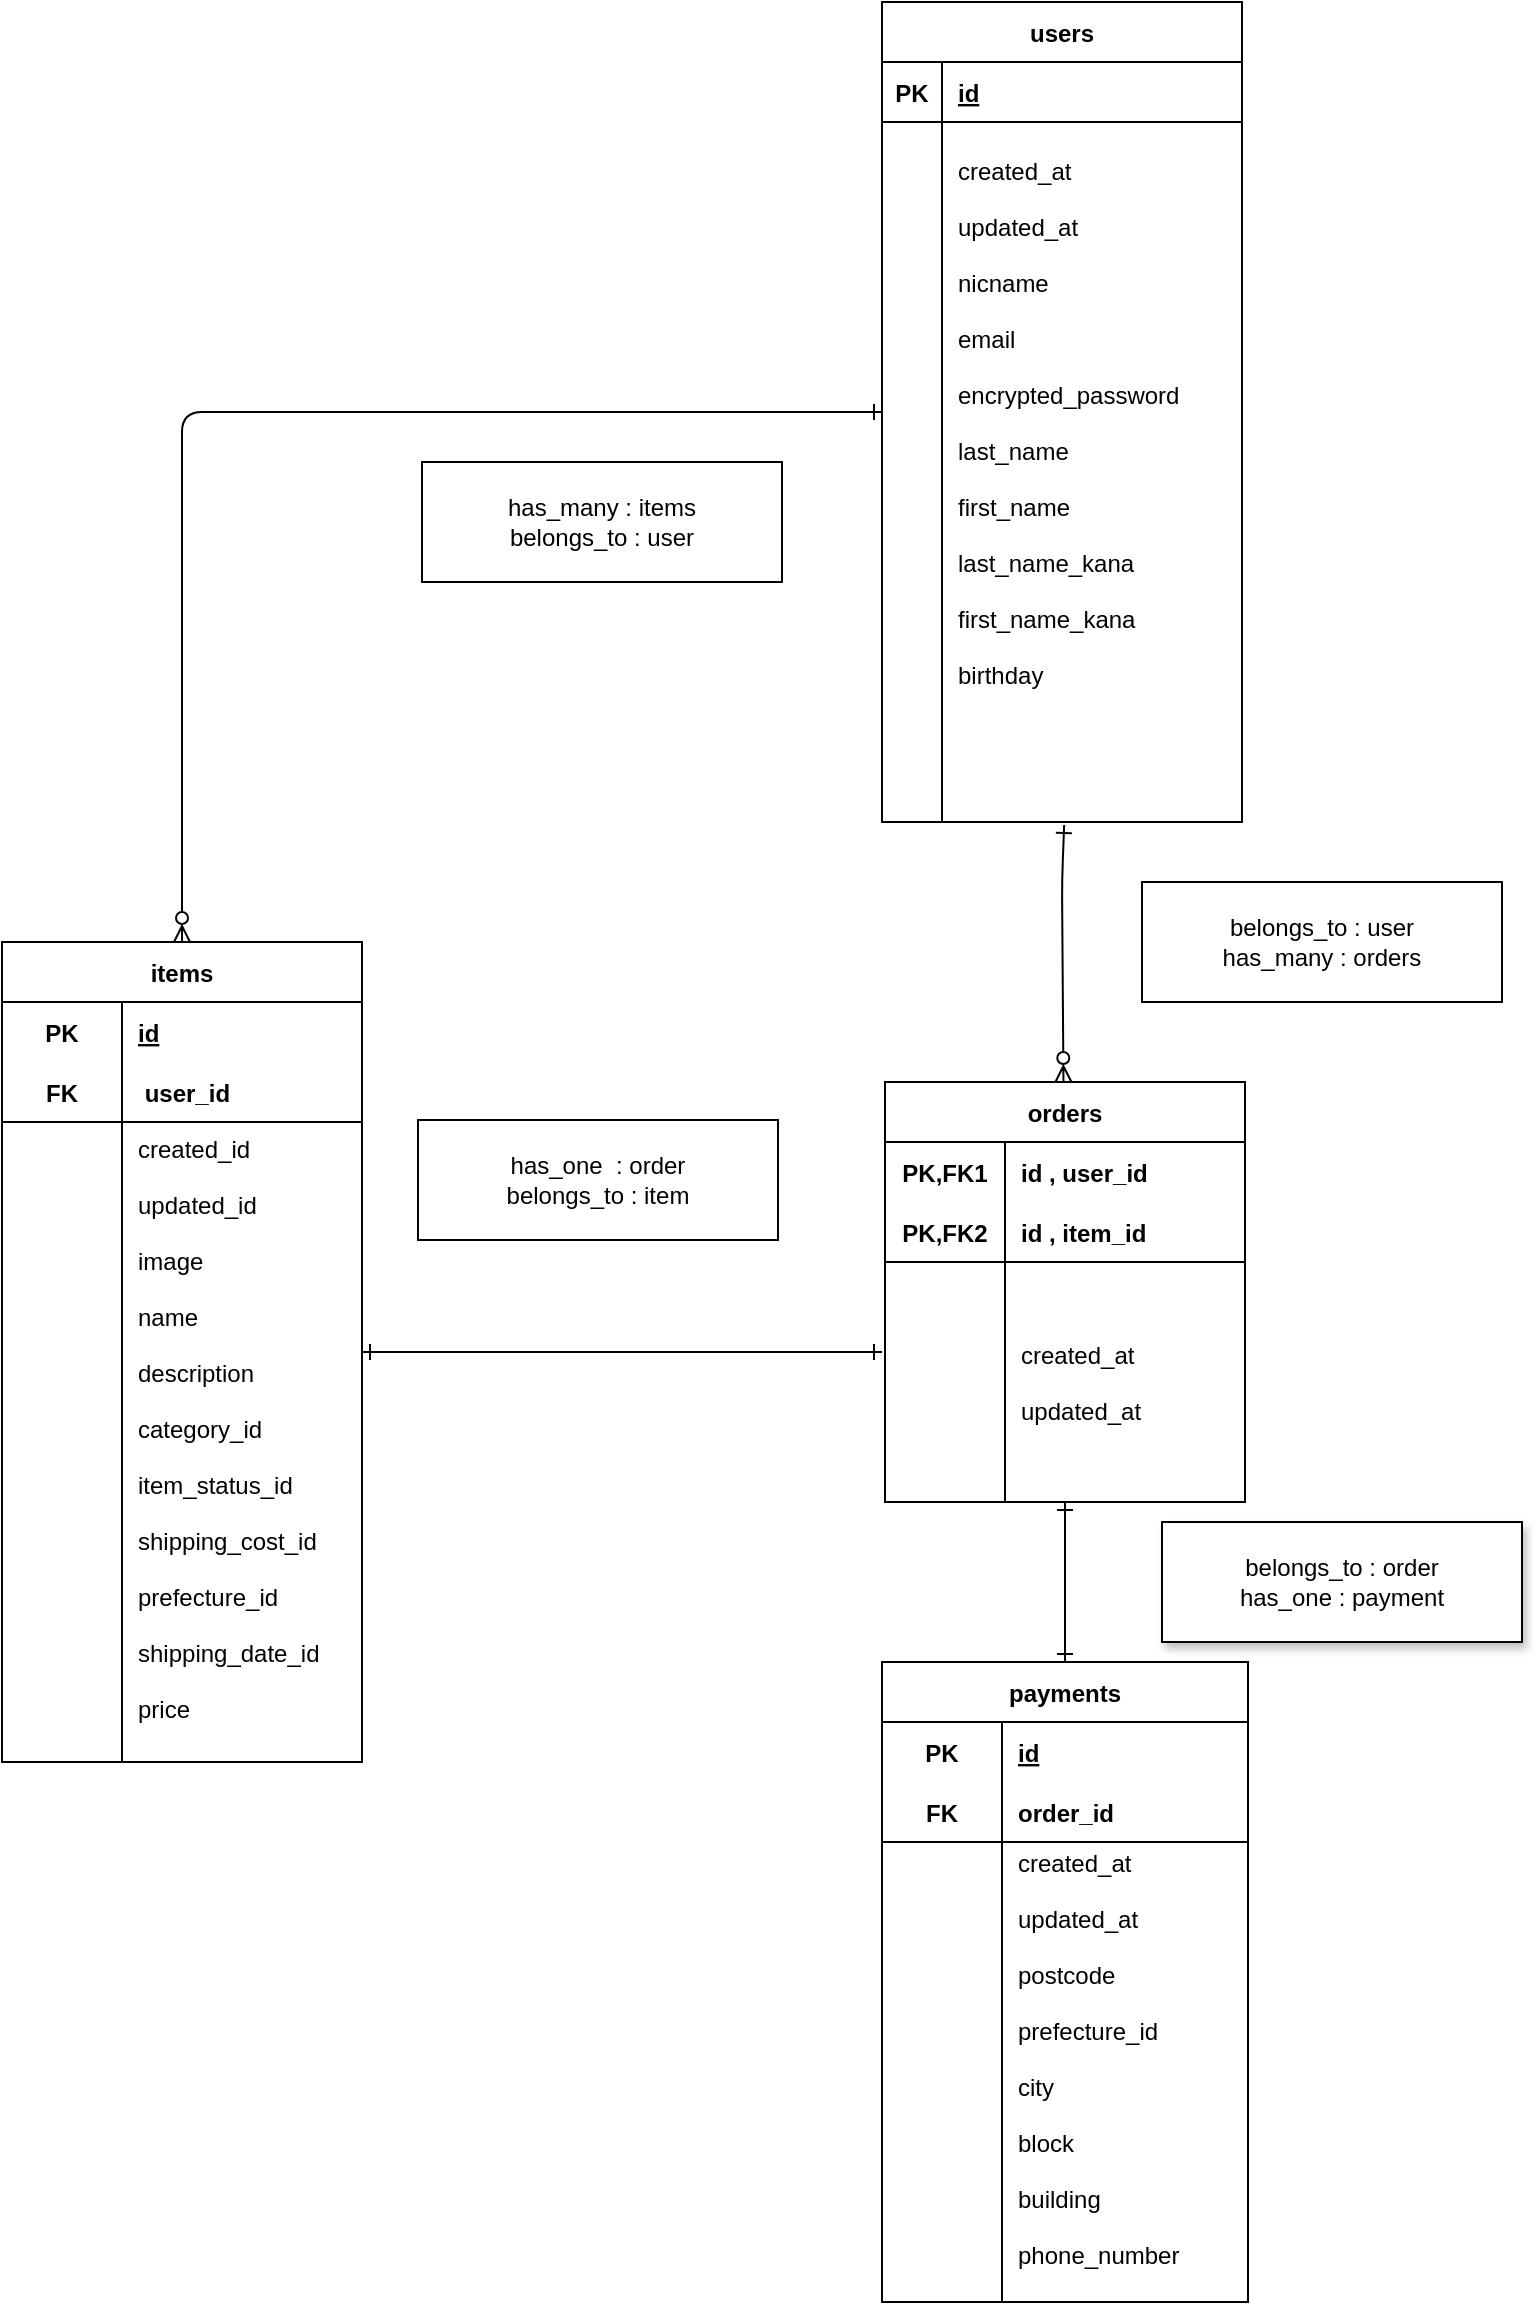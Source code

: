 <mxfile>
    <diagram id="GXaxMVj07BKTjnLl_4ry" name="ページ1">
        <mxGraphModel dx="1590" dy="680" grid="1" gridSize="10" guides="1" tooltips="1" connect="1" arrows="0" fold="1" page="1" pageScale="1" pageWidth="827" pageHeight="1169" background="#FFFFFF" math="0" shadow="0">
            <root>
                <mxCell id="0"/>
                <mxCell id="1" parent="0"/>
                <mxCell id="176" style="edgeStyle=none;html=1;entryX=0;entryY=0.5;entryDx=0;entryDy=0;strokeColor=none;endArrow=ERone;endFill=0;startArrow=none;" edge="1" parent="1" source="281">
                    <mxGeometry relative="1" as="geometry">
                        <mxPoint x="-380" y="250" as="targetPoint"/>
                    </mxGeometry>
                </mxCell>
                <mxCell id="275" value="" style="edgeStyle=none;html=1;fontColor=#000000;startArrow=ERzeroToMany;startFill=0;endArrow=ERone;endFill=0;strokeColor=default;entryX=0.506;entryY=1.05;entryDx=0;entryDy=0;entryPerimeter=0;" edge="1" parent="1" source="200" target="106">
                    <mxGeometry relative="1" as="geometry">
                        <mxPoint x="100" y="385" as="targetPoint"/>
                        <Array as="points">
                            <mxPoint x="100" y="440"/>
                        </Array>
                    </mxGeometry>
                </mxCell>
                <mxCell id="200" value="orders" style="shape=table;startSize=30;container=1;collapsible=1;childLayout=tableLayout;fixedRows=1;rowLines=0;fontStyle=1;align=center;resizeLast=1;fontColor=#000000;labelBackgroundColor=default;" vertex="1" parent="1">
                    <mxGeometry x="11.5" y="540" width="180" height="210" as="geometry"/>
                </mxCell>
                <mxCell id="201" value="" style="shape=partialRectangle;collapsible=0;dropTarget=0;pointerEvents=0;fillColor=none;top=0;left=0;bottom=0;right=0;points=[[0,0.5],[1,0.5]];portConstraint=eastwest;fontColor=#000000;labelBackgroundColor=default;" vertex="1" parent="200">
                    <mxGeometry y="30" width="180" height="30" as="geometry"/>
                </mxCell>
                <mxCell id="202" value="PK,FK1" style="shape=partialRectangle;connectable=0;fillColor=none;top=0;left=0;bottom=0;right=0;fontStyle=1;overflow=hidden;fontColor=#000000;labelBackgroundColor=default;" vertex="1" parent="201">
                    <mxGeometry width="60" height="30" as="geometry">
                        <mxRectangle width="60" height="30" as="alternateBounds"/>
                    </mxGeometry>
                </mxCell>
                <mxCell id="203" value="id , user_id" style="shape=partialRectangle;connectable=0;fillColor=none;top=0;left=0;bottom=0;right=0;align=left;spacingLeft=6;fontStyle=1;overflow=hidden;fontColor=#000000;labelBackgroundColor=default;" vertex="1" parent="201">
                    <mxGeometry x="60" width="120" height="30" as="geometry">
                        <mxRectangle width="120" height="30" as="alternateBounds"/>
                    </mxGeometry>
                </mxCell>
                <mxCell id="204" value="" style="shape=partialRectangle;collapsible=0;dropTarget=0;pointerEvents=0;fillColor=none;top=0;left=0;bottom=1;right=0;points=[[0,0.5],[1,0.5]];portConstraint=eastwest;fontColor=#000000;" vertex="1" parent="200">
                    <mxGeometry y="60" width="180" height="30" as="geometry"/>
                </mxCell>
                <mxCell id="205" value="PK,FK2" style="shape=partialRectangle;connectable=0;fillColor=none;top=0;left=0;bottom=0;right=0;fontStyle=1;overflow=hidden;fontColor=#000000;labelBackgroundColor=default;" vertex="1" parent="204">
                    <mxGeometry width="60" height="30" as="geometry">
                        <mxRectangle width="60" height="30" as="alternateBounds"/>
                    </mxGeometry>
                </mxCell>
                <mxCell id="206" value="id , item_id" style="shape=partialRectangle;connectable=0;fillColor=none;top=0;left=0;bottom=0;right=0;align=left;spacingLeft=6;fontStyle=1;overflow=hidden;fontColor=#000000;labelBackgroundColor=default;" vertex="1" parent="204">
                    <mxGeometry x="60" width="120" height="30" as="geometry">
                        <mxRectangle width="120" height="30" as="alternateBounds"/>
                    </mxGeometry>
                </mxCell>
                <mxCell id="207" value="" style="shape=partialRectangle;collapsible=0;dropTarget=0;pointerEvents=0;fillColor=none;top=0;left=0;bottom=0;right=0;points=[[0,0.5],[1,0.5]];portConstraint=eastwest;fontColor=#000000;labelBackgroundColor=default;" vertex="1" parent="200">
                    <mxGeometry y="90" width="180" height="120" as="geometry"/>
                </mxCell>
                <mxCell id="208" value="" style="shape=partialRectangle;connectable=0;fillColor=none;top=0;left=0;bottom=0;right=0;editable=1;overflow=hidden;fontColor=#000000;labelBackgroundColor=default;" vertex="1" parent="207">
                    <mxGeometry width="60" height="120" as="geometry">
                        <mxRectangle width="60" height="120" as="alternateBounds"/>
                    </mxGeometry>
                </mxCell>
                <mxCell id="209" value="created_at&#10;&#10;updated_at" style="shape=partialRectangle;connectable=0;fillColor=none;top=0;left=0;bottom=0;right=0;align=left;spacingLeft=6;overflow=hidden;fontColor=#000000;labelBackgroundColor=default;" vertex="1" parent="207">
                    <mxGeometry x="60" width="120" height="120" as="geometry">
                        <mxRectangle width="120" height="120" as="alternateBounds"/>
                    </mxGeometry>
                </mxCell>
                <mxCell id="216" value="payments" style="shape=table;startSize=30;container=1;collapsible=1;childLayout=tableLayout;fixedRows=1;rowLines=0;fontStyle=1;align=center;resizeLast=1;fontColor=#000000;labelBackgroundColor=default;" vertex="1" parent="1">
                    <mxGeometry x="10" y="830" width="183" height="320" as="geometry"/>
                </mxCell>
                <mxCell id="217" value="" style="shape=partialRectangle;collapsible=0;dropTarget=0;pointerEvents=0;fillColor=none;top=0;left=0;bottom=0;right=0;points=[[0,0.5],[1,0.5]];portConstraint=eastwest;fontColor=#000000;" vertex="1" parent="216">
                    <mxGeometry y="30" width="183" height="30" as="geometry"/>
                </mxCell>
                <mxCell id="218" value="PK" style="shape=partialRectangle;connectable=0;fillColor=none;top=0;left=0;bottom=0;right=0;fontStyle=1;overflow=hidden;fontColor=#000000;labelBackgroundColor=default;" vertex="1" parent="217">
                    <mxGeometry width="60" height="30" as="geometry">
                        <mxRectangle width="60" height="30" as="alternateBounds"/>
                    </mxGeometry>
                </mxCell>
                <mxCell id="219" value="id" style="shape=partialRectangle;connectable=0;fillColor=none;top=0;left=0;bottom=0;right=0;align=left;spacingLeft=6;fontStyle=5;overflow=hidden;fontColor=#000000;labelBackgroundColor=default;" vertex="1" parent="217">
                    <mxGeometry x="60" width="123" height="30" as="geometry">
                        <mxRectangle width="123" height="30" as="alternateBounds"/>
                    </mxGeometry>
                </mxCell>
                <mxCell id="220" value="" style="shape=partialRectangle;collapsible=0;dropTarget=0;pointerEvents=0;fillColor=none;top=0;left=0;bottom=1;right=0;points=[[0,0.5],[1,0.5]];portConstraint=eastwest;fontColor=#000000;labelBackgroundColor=default;" vertex="1" parent="216">
                    <mxGeometry y="60" width="183" height="30" as="geometry"/>
                </mxCell>
                <mxCell id="221" value="FK" style="shape=partialRectangle;connectable=0;fillColor=none;top=0;left=0;bottom=0;right=0;fontStyle=1;overflow=hidden;fontColor=#000000;labelBackgroundColor=default;" vertex="1" parent="220">
                    <mxGeometry width="60" height="30" as="geometry">
                        <mxRectangle width="60" height="30" as="alternateBounds"/>
                    </mxGeometry>
                </mxCell>
                <mxCell id="222" value="order_id" style="shape=partialRectangle;connectable=0;fillColor=none;top=0;left=0;bottom=0;right=0;align=left;spacingLeft=6;fontStyle=1;overflow=hidden;fontColor=#000000;" vertex="1" parent="220">
                    <mxGeometry x="60" width="123" height="30" as="geometry">
                        <mxRectangle width="123" height="30" as="alternateBounds"/>
                    </mxGeometry>
                </mxCell>
                <mxCell id="223" value="" style="shape=partialRectangle;collapsible=0;dropTarget=0;pointerEvents=0;fillColor=none;top=0;left=0;bottom=0;right=0;points=[[0,0.5],[1,0.5]];portConstraint=eastwest;fontColor=#000000;" vertex="1" parent="216">
                    <mxGeometry y="90" width="183" height="230" as="geometry"/>
                </mxCell>
                <mxCell id="224" value="" style="shape=partialRectangle;connectable=0;fillColor=none;top=0;left=0;bottom=0;right=0;editable=1;overflow=hidden;fontColor=#000000;labelBackgroundColor=default;" vertex="1" parent="223">
                    <mxGeometry width="60" height="230" as="geometry">
                        <mxRectangle width="60" height="230" as="alternateBounds"/>
                    </mxGeometry>
                </mxCell>
                <mxCell id="225" value="created_at&#10;&#10;updated_at&#10;&#10;postcode&#10;&#10;prefecture_id&#10;&#10;city&#10;&#10;block&#10;&#10;building&#10;&#10;phone_number&#10;" style="shape=partialRectangle;connectable=0;fillColor=none;top=0;left=0;bottom=0;right=0;align=left;spacingLeft=6;overflow=hidden;fontColor=#000000;labelBackgroundColor=default;" vertex="1" parent="223">
                    <mxGeometry x="60" width="123" height="230" as="geometry">
                        <mxRectangle width="123" height="230" as="alternateBounds"/>
                    </mxGeometry>
                </mxCell>
                <mxCell id="246" value="" style="edgeStyle=none;html=1;fontColor=#000000;endArrow=ERzeroToMany;endFill=0;strokeColor=none;startArrow=ERone;startFill=0;" edge="1" parent="1" source="96">
                    <mxGeometry relative="1" as="geometry">
                        <mxPoint x="-140" y="520" as="targetPoint"/>
                    </mxGeometry>
                </mxCell>
                <mxCell id="260" value="" style="edgeStyle=orthogonalEdgeStyle;html=1;fontColor=#000000;startArrow=ERone;startFill=0;endArrow=ERzeroToMany;endFill=0;strokeColor=default;" edge="1" parent="1" source="96" target="261">
                    <mxGeometry relative="1" as="geometry">
                        <mxPoint x="-90" y="210" as="targetPoint"/>
                    </mxGeometry>
                </mxCell>
                <mxCell id="96" value="users" style="shape=table;startSize=30;container=1;collapsible=1;childLayout=tableLayout;fixedRows=1;rowLines=0;fontStyle=1;align=center;resizeLast=1;shadow=0;strokeColor=#000000;labelBackgroundColor=default;" parent="1" vertex="1">
                    <mxGeometry x="10" width="180" height="410" as="geometry"/>
                </mxCell>
                <mxCell id="97" value="" style="shape=partialRectangle;collapsible=0;dropTarget=0;pointerEvents=0;fillColor=none;top=0;left=0;bottom=1;right=0;points=[[0,0.5],[1,0.5]];portConstraint=eastwest;" parent="96" vertex="1">
                    <mxGeometry y="30" width="180" height="30" as="geometry"/>
                </mxCell>
                <mxCell id="98" value="PK" style="shape=partialRectangle;connectable=0;fillColor=none;top=0;left=0;bottom=0;right=0;fontStyle=1;overflow=hidden;labelBackgroundColor=default;" parent="97" vertex="1">
                    <mxGeometry width="30" height="30" as="geometry">
                        <mxRectangle width="30" height="30" as="alternateBounds"/>
                    </mxGeometry>
                </mxCell>
                <mxCell id="99" value="id" style="shape=partialRectangle;connectable=0;fillColor=none;top=0;left=0;bottom=0;right=0;align=left;spacingLeft=6;fontStyle=5;overflow=hidden;labelBackgroundColor=default;" parent="97" vertex="1">
                    <mxGeometry x="30" width="150" height="30" as="geometry">
                        <mxRectangle width="150" height="30" as="alternateBounds"/>
                    </mxGeometry>
                </mxCell>
                <mxCell id="100" value="" style="shape=partialRectangle;collapsible=0;dropTarget=0;pointerEvents=0;fillColor=none;top=0;left=0;bottom=0;right=0;points=[[0,0.5],[1,0.5]];portConstraint=eastwest;" parent="96" vertex="1">
                    <mxGeometry y="60" width="180" height="300" as="geometry"/>
                </mxCell>
                <mxCell id="101" value="" style="shape=partialRectangle;connectable=0;fillColor=none;top=0;left=0;bottom=0;right=0;editable=1;overflow=hidden;labelBackgroundColor=default;" parent="100" vertex="1">
                    <mxGeometry width="30" height="300" as="geometry">
                        <mxRectangle width="30" height="300" as="alternateBounds"/>
                    </mxGeometry>
                </mxCell>
                <mxCell id="102" value="created_at&#10;&#10;updated_at&#10;&#10;nicname&#10;&#10;email&#10;&#10;encrypted_password&#10;&#10;last_name&#10;&#10;first_name&#10;&#10;last_name_kana&#10;&#10;first_name_kana&#10;&#10;birthday" style="shape=partialRectangle;connectable=0;fillColor=none;top=0;left=0;bottom=0;right=0;align=left;spacingLeft=6;overflow=hidden;labelBackgroundColor=default;" parent="100" vertex="1">
                    <mxGeometry x="30" width="150" height="300" as="geometry">
                        <mxRectangle width="150" height="300" as="alternateBounds"/>
                    </mxGeometry>
                </mxCell>
                <mxCell id="103" value="" style="shape=partialRectangle;collapsible=0;dropTarget=0;pointerEvents=0;fillColor=none;top=0;left=0;bottom=0;right=0;points=[[0,0.5],[1,0.5]];portConstraint=eastwest;" parent="96" vertex="1">
                    <mxGeometry y="360" width="180" height="20" as="geometry"/>
                </mxCell>
                <mxCell id="104" value="" style="shape=partialRectangle;connectable=0;fillColor=none;top=0;left=0;bottom=0;right=0;editable=1;overflow=hidden;labelBackgroundColor=default;" parent="103" vertex="1">
                    <mxGeometry width="30" height="20" as="geometry">
                        <mxRectangle width="30" height="20" as="alternateBounds"/>
                    </mxGeometry>
                </mxCell>
                <mxCell id="105" value="" style="shape=partialRectangle;connectable=0;fillColor=none;top=0;left=0;bottom=0;right=0;align=left;spacingLeft=6;overflow=hidden;labelBackgroundColor=default;" parent="103" vertex="1">
                    <mxGeometry x="30" width="150" height="20" as="geometry">
                        <mxRectangle width="150" height="20" as="alternateBounds"/>
                    </mxGeometry>
                </mxCell>
                <mxCell id="106" value="" style="shape=partialRectangle;collapsible=0;dropTarget=0;pointerEvents=0;fillColor=none;top=0;left=0;bottom=0;right=0;points=[[0,0.5],[1,0.5]];portConstraint=eastwest;" parent="96" vertex="1">
                    <mxGeometry y="380" width="180" height="30" as="geometry"/>
                </mxCell>
                <mxCell id="107" value="" style="shape=partialRectangle;connectable=0;fillColor=none;top=0;left=0;bottom=0;right=0;editable=1;overflow=hidden;labelBackgroundColor=default;" parent="106" vertex="1">
                    <mxGeometry width="30" height="30" as="geometry">
                        <mxRectangle width="30" height="30" as="alternateBounds"/>
                    </mxGeometry>
                </mxCell>
                <mxCell id="108" value="" style="shape=partialRectangle;connectable=0;fillColor=none;top=0;left=0;bottom=0;right=0;align=left;spacingLeft=6;overflow=hidden;labelBackgroundColor=default;" parent="106" vertex="1">
                    <mxGeometry x="30" width="150" height="30" as="geometry">
                        <mxRectangle width="150" height="30" as="alternateBounds"/>
                    </mxGeometry>
                </mxCell>
                <mxCell id="279" value="" style="html=1;fontColor=#000000;startArrow=ERone;startFill=0;endArrow=ERone;endFill=0;strokeColor=default;" edge="1" parent="1" source="261">
                    <mxGeometry relative="1" as="geometry">
                        <mxPoint x="10" y="675" as="targetPoint"/>
                    </mxGeometry>
                </mxCell>
                <mxCell id="261" value="items" style="shape=table;startSize=30;container=1;collapsible=1;childLayout=tableLayout;fixedRows=1;rowLines=0;fontStyle=1;align=center;resizeLast=1;fontColor=#000000;labelBackgroundColor=default;" vertex="1" parent="1">
                    <mxGeometry x="-430" y="470" width="180" height="410" as="geometry"/>
                </mxCell>
                <mxCell id="262" value="" style="shape=partialRectangle;collapsible=0;dropTarget=0;pointerEvents=0;fillColor=none;top=0;left=0;bottom=0;right=0;points=[[0,0.5],[1,0.5]];portConstraint=eastwest;fontColor=#000000;" vertex="1" parent="261">
                    <mxGeometry y="30" width="180" height="30" as="geometry"/>
                </mxCell>
                <mxCell id="263" value="PK" style="shape=partialRectangle;connectable=0;fillColor=none;top=0;left=0;bottom=0;right=0;fontStyle=1;overflow=hidden;fontColor=#000000;labelBackgroundColor=default;" vertex="1" parent="262">
                    <mxGeometry width="60" height="30" as="geometry">
                        <mxRectangle width="60" height="30" as="alternateBounds"/>
                    </mxGeometry>
                </mxCell>
                <mxCell id="264" value="id" style="shape=partialRectangle;connectable=0;fillColor=none;top=0;left=0;bottom=0;right=0;align=left;spacingLeft=6;fontStyle=5;overflow=hidden;fontColor=#000000;labelBackgroundColor=default;" vertex="1" parent="262">
                    <mxGeometry x="60" width="120" height="30" as="geometry">
                        <mxRectangle width="120" height="30" as="alternateBounds"/>
                    </mxGeometry>
                </mxCell>
                <mxCell id="265" value="" style="shape=partialRectangle;collapsible=0;dropTarget=0;pointerEvents=0;fillColor=none;top=0;left=0;bottom=1;right=0;points=[[0,0.5],[1,0.5]];portConstraint=eastwest;fontColor=#000000;" vertex="1" parent="261">
                    <mxGeometry y="60" width="180" height="30" as="geometry"/>
                </mxCell>
                <mxCell id="266" value="FK" style="shape=partialRectangle;connectable=0;fillColor=none;top=0;left=0;bottom=0;right=0;fontStyle=1;overflow=hidden;fontColor=#000000;labelBackgroundColor=default;" vertex="1" parent="265">
                    <mxGeometry width="60" height="30" as="geometry">
                        <mxRectangle width="60" height="30" as="alternateBounds"/>
                    </mxGeometry>
                </mxCell>
                <mxCell id="267" value=" user_id" style="shape=partialRectangle;connectable=0;fillColor=none;top=0;left=0;bottom=0;right=0;align=left;spacingLeft=6;fontStyle=1;overflow=hidden;fontColor=#000000;labelBackgroundColor=default;" vertex="1" parent="265">
                    <mxGeometry x="60" width="120" height="30" as="geometry">
                        <mxRectangle width="120" height="30" as="alternateBounds"/>
                    </mxGeometry>
                </mxCell>
                <mxCell id="268" value="" style="shape=partialRectangle;collapsible=0;dropTarget=0;pointerEvents=0;fillColor=none;top=0;left=0;bottom=0;right=0;points=[[0,0.5],[1,0.5]];portConstraint=eastwest;fontColor=#000000;" vertex="1" parent="261">
                    <mxGeometry y="90" width="180" height="320" as="geometry"/>
                </mxCell>
                <mxCell id="269" value="" style="shape=partialRectangle;connectable=0;fillColor=none;top=0;left=0;bottom=0;right=0;editable=1;overflow=hidden;fontColor=#000000;labelBackgroundColor=default;" vertex="1" parent="268">
                    <mxGeometry width="60" height="320" as="geometry">
                        <mxRectangle width="60" height="320" as="alternateBounds"/>
                    </mxGeometry>
                </mxCell>
                <mxCell id="270" value="created_id&#10;&#10;updated_id&#10;&#10;image&#10;&#10;name&#10;&#10;description&#10;&#10;category_id&#10;&#10;item_status_id&#10;&#10;shipping_cost_id&#10;&#10;prefecture_id&#10;&#10;shipping_date_id&#10;&#10;price&#10;" style="shape=partialRectangle;connectable=0;fillColor=none;top=0;left=0;bottom=0;right=0;align=left;spacingLeft=6;overflow=hidden;fontColor=#000000;labelBackgroundColor=default;" vertex="1" parent="268">
                    <mxGeometry x="60" width="120" height="320" as="geometry">
                        <mxRectangle width="120" height="320" as="alternateBounds"/>
                    </mxGeometry>
                </mxCell>
                <mxCell id="280" style="edgeStyle=none;html=1;fontColor=#000000;startArrow=ERone;startFill=0;endArrow=ERone;endFill=0;strokeColor=default;" edge="1" parent="1" source="216" target="207">
                    <mxGeometry relative="1" as="geometry">
                        <Array as="points"/>
                    </mxGeometry>
                </mxCell>
                <mxCell id="281" value="has_many : items&lt;br&gt;belongs_to : user" style="rounded=0;whiteSpace=wrap;html=1;shadow=0;fontColor=#000000;strokeColor=#000000;labelBackgroundColor=default;" vertex="1" parent="1">
                    <mxGeometry x="-220" y="230" width="180" height="60" as="geometry"/>
                </mxCell>
                <mxCell id="282" value="" style="edgeStyle=none;html=1;entryX=0;entryY=0.5;entryDx=0;entryDy=0;strokeColor=none;endArrow=none;endFill=0;" edge="1" parent="1" source="100" target="281">
                    <mxGeometry relative="1" as="geometry">
                        <mxPoint x="10" y="217.5" as="sourcePoint"/>
                        <mxPoint x="-380" y="250" as="targetPoint"/>
                    </mxGeometry>
                </mxCell>
                <mxCell id="284" value="has_one&amp;nbsp; : order&lt;br&gt;belongs_to : item" style="rounded=0;whiteSpace=wrap;html=1;shadow=0;fontColor=#000000;strokeColor=#000000;labelBackgroundColor=default;" vertex="1" parent="1">
                    <mxGeometry x="-222" y="559" width="180" height="60" as="geometry"/>
                </mxCell>
                <mxCell id="287" value="belongs_to : user&lt;br&gt;has_many : orders" style="rounded=0;whiteSpace=wrap;html=1;shadow=0;fontColor=#000000;strokeColor=#000000;" vertex="1" parent="1">
                    <mxGeometry x="140" y="440" width="180" height="60" as="geometry"/>
                </mxCell>
                <mxCell id="291" value="belongs_to : order&lt;br&gt;has_one : payment" style="rounded=0;whiteSpace=wrap;html=1;shadow=1;fillColor=default;labelBackgroundColor=default;" vertex="1" parent="1">
                    <mxGeometry x="150" y="760" width="180" height="60" as="geometry"/>
                </mxCell>
            </root>
        </mxGraphModel>
    </diagram>
</mxfile>